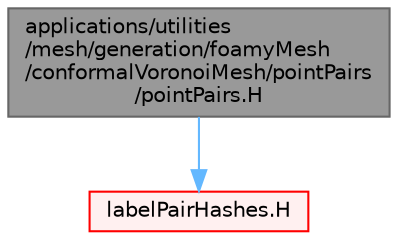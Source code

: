 digraph "applications/utilities/mesh/generation/foamyMesh/conformalVoronoiMesh/pointPairs/pointPairs.H"
{
 // LATEX_PDF_SIZE
  bgcolor="transparent";
  edge [fontname=Helvetica,fontsize=10,labelfontname=Helvetica,labelfontsize=10];
  node [fontname=Helvetica,fontsize=10,shape=box,height=0.2,width=0.4];
  Node1 [id="Node000001",label="applications/utilities\l/mesh/generation/foamyMesh\l/conformalVoronoiMesh/pointPairs\l/pointPairs.H",height=0.2,width=0.4,color="gray40", fillcolor="grey60", style="filled", fontcolor="black",tooltip=" "];
  Node1 -> Node2 [id="edge1_Node000001_Node000002",color="steelblue1",style="solid",tooltip=" "];
  Node2 [id="Node000002",label="labelPairHashes.H",height=0.2,width=0.4,color="red", fillcolor="#FFF0F0", style="filled",URL="$labelPairHashes_8H.html",tooltip="A HashTable to objects of type <T> with a labelPair key. The hashing is based on labelPair (FixedList..."];
}
